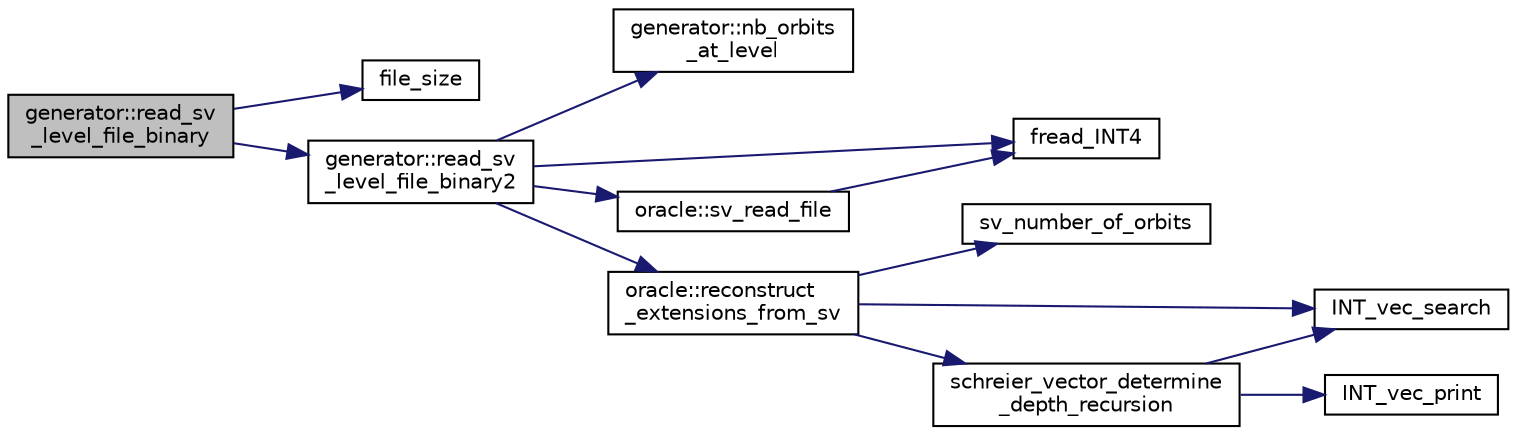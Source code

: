 digraph "generator::read_sv_level_file_binary"
{
  edge [fontname="Helvetica",fontsize="10",labelfontname="Helvetica",labelfontsize="10"];
  node [fontname="Helvetica",fontsize="10",shape=record];
  rankdir="LR";
  Node19496 [label="generator::read_sv\l_level_file_binary",height=0.2,width=0.4,color="black", fillcolor="grey75", style="filled", fontcolor="black"];
  Node19496 -> Node19497 [color="midnightblue",fontsize="10",style="solid",fontname="Helvetica"];
  Node19497 [label="file_size",height=0.2,width=0.4,color="black", fillcolor="white", style="filled",URL="$df/dbf/sajeeb_8_c.html#a5c37cf5785204b6e9adf647dc14d0e50"];
  Node19496 -> Node19498 [color="midnightblue",fontsize="10",style="solid",fontname="Helvetica"];
  Node19498 [label="generator::read_sv\l_level_file_binary2",height=0.2,width=0.4,color="black", fillcolor="white", style="filled",URL="$d7/d73/classgenerator.html#acbe231c7d624d77eb2bf870bd3829c23"];
  Node19498 -> Node19499 [color="midnightblue",fontsize="10",style="solid",fontname="Helvetica"];
  Node19499 [label="generator::nb_orbits\l_at_level",height=0.2,width=0.4,color="black", fillcolor="white", style="filled",URL="$d7/d73/classgenerator.html#a020f3d8378448310d044a4a24fadf301"];
  Node19498 -> Node19500 [color="midnightblue",fontsize="10",style="solid",fontname="Helvetica"];
  Node19500 [label="fread_INT4",height=0.2,width=0.4,color="black", fillcolor="white", style="filled",URL="$df/dbf/sajeeb_8_c.html#a885df02c08251c103e985ef1d7159014"];
  Node19498 -> Node19501 [color="midnightblue",fontsize="10",style="solid",fontname="Helvetica"];
  Node19501 [label="oracle::sv_read_file",height=0.2,width=0.4,color="black", fillcolor="white", style="filled",URL="$d7/da7/classoracle.html#a57d236ce4ae82f8b34c318a558db1a59"];
  Node19501 -> Node19500 [color="midnightblue",fontsize="10",style="solid",fontname="Helvetica"];
  Node19498 -> Node19502 [color="midnightblue",fontsize="10",style="solid",fontname="Helvetica"];
  Node19502 [label="oracle::reconstruct\l_extensions_from_sv",height=0.2,width=0.4,color="black", fillcolor="white", style="filled",URL="$d7/da7/classoracle.html#aedc4bf96551d4db582078917fe15aae6"];
  Node19502 -> Node19503 [color="midnightblue",fontsize="10",style="solid",fontname="Helvetica"];
  Node19503 [label="sv_number_of_orbits",height=0.2,width=0.4,color="black", fillcolor="white", style="filled",URL="$dc/d9b/groups__and__group__actions_2data__structures_2data__structures_8h.html#ad976c1b3200f7425e559834ebd7fb067"];
  Node19502 -> Node19504 [color="midnightblue",fontsize="10",style="solid",fontname="Helvetica"];
  Node19504 [label="schreier_vector_determine\l_depth_recursion",height=0.2,width=0.4,color="black", fillcolor="white", style="filled",URL="$dc/d9b/groups__and__group__actions_2data__structures_2data__structures_8h.html#a4211d4550d8e1aef8ac05ed93068b990"];
  Node19504 -> Node19505 [color="midnightblue",fontsize="10",style="solid",fontname="Helvetica"];
  Node19505 [label="INT_vec_search",height=0.2,width=0.4,color="black", fillcolor="white", style="filled",URL="$d5/de2/foundations_2data__structures_2data__structures_8h.html#ad103ef2316a1f671bdb68fd9cd9ba945"];
  Node19504 -> Node19506 [color="midnightblue",fontsize="10",style="solid",fontname="Helvetica"];
  Node19506 [label="INT_vec_print",height=0.2,width=0.4,color="black", fillcolor="white", style="filled",URL="$df/dbf/sajeeb_8_c.html#a79a5901af0b47dd0d694109543c027fe"];
  Node19502 -> Node19505 [color="midnightblue",fontsize="10",style="solid",fontname="Helvetica"];
}
